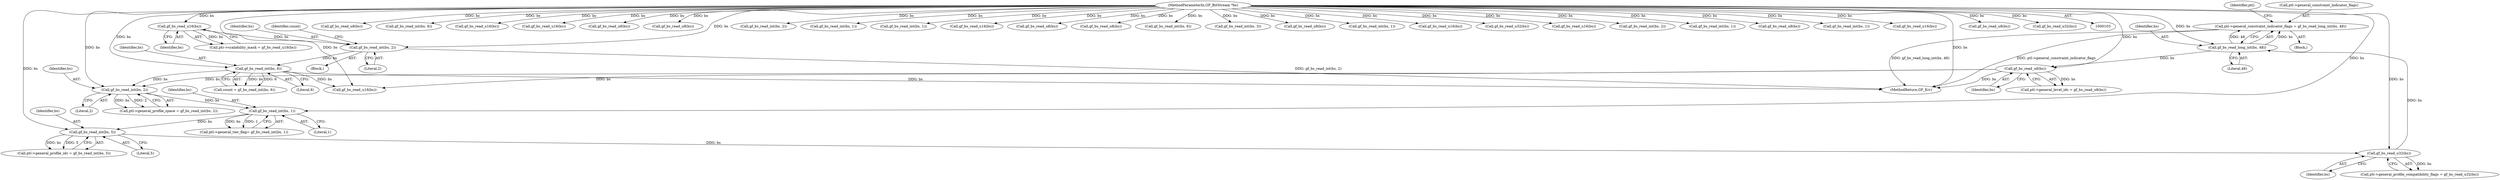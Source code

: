 digraph "0_gpac_90dc7f853d31b0a4e9441cba97feccf36d8b69a4@API" {
"1000181" [label="(Call,ptl->general_constraint_indicator_flags = gf_bs_read_long_int(bs, 48))"];
"1000185" [label="(Call,gf_bs_read_long_int(bs, 48))"];
"1000179" [label="(Call,gf_bs_read_u32(bs))"];
"1000172" [label="(Call,gf_bs_read_int(bs, 5))"];
"1000165" [label="(Call,gf_bs_read_int(bs, 1))"];
"1000158" [label="(Call,gf_bs_read_int(bs, 2))"];
"1000132" [label="(Call,gf_bs_read_int(bs, 6))"];
"1000127" [label="(Call,gf_bs_read_int(bs, 2))"];
"1000125" [label="(Call,gf_bs_read_u16(bs))"];
"1000105" [label="(MethodParameterIn,GF_BitStream *bs)"];
"1000192" [label="(Call,gf_bs_read_u8(bs))"];
"1000165" [label="(Call,gf_bs_read_int(bs, 1))"];
"1000106" [label="(Block,)"];
"1000271" [label="(Call,gf_bs_read_u8(bs))"];
"1000281" [label="(Call,gf_bs_read_int(bs, 6))"];
"1000316" [label="(Call,gf_bs_read_u16(bs))"];
"1000328" [label="(Call,gf_bs_read_u16(bs))"];
"1000445" [label="(Call,gf_bs_read_u8(bs))"];
"1000232" [label="(Call,gf_bs_read_u8(bs))"];
"1000505" [label="(MethodReturn,GF_Err)"];
"1000174" [label="(Literal,5)"];
"1000179" [label="(Call,gf_bs_read_u32(bs))"];
"1000393" [label="(Call,gf_bs_read_int(bs, 2))"];
"1000307" [label="(Call,gf_bs_read_int(bs, 1))"];
"1000180" [label="(Identifier,bs)"];
"1000126" [label="(Identifier,bs)"];
"1000166" [label="(Identifier,bs)"];
"1000144" [label="(Block,)"];
"1000293" [label="(Call,gf_bs_read_int(bs, 1))"];
"1000322" [label="(Call,gf_bs_read_u16(bs))"];
"1000192" [label="(Call,gf_bs_read_u8(bs))"];
"1000125" [label="(Call,gf_bs_read_u16(bs))"];
"1000160" [label="(Literal,2)"];
"1000187" [label="(Literal,48)"];
"1000173" [label="(Identifier,bs)"];
"1000496" [label="(Call,gf_bs_read_u8(bs))"];
"1000128" [label="(Identifier,bs)"];
"1000451" [label="(Call,gf_bs_read_u8(bs))"];
"1000386" [label="(Call,gf_bs_read_int(bs, 6))"];
"1000158" [label="(Call,gf_bs_read_int(bs, 2))"];
"1000133" [label="(Identifier,bs)"];
"1000348" [label="(Call,gf_bs_read_int(bs, 3))"];
"1000154" [label="(Call,ptl->general_profile_space = gf_bs_read_int(bs, 2))"];
"1000470" [label="(Call,gf_bs_read_u8(bs))"];
"1000186" [label="(Identifier,bs)"];
"1000352" [label="(Call,gf_bs_read_int(bs, 1))"];
"1000226" [label="(Call,gf_bs_read_u16(bs))"];
"1000181" [label="(Call,ptl->general_constraint_indicator_flags = gf_bs_read_long_int(bs, 48))"];
"1000193" [label="(Identifier,bs)"];
"1000131" [label="(Identifier,count)"];
"1000411" [label="(Call,gf_bs_read_u32(bs))"];
"1000190" [label="(Identifier,ptl)"];
"1000334" [label="(Call,gf_bs_read_u16(bs))"];
"1000129" [label="(Literal,2)"];
"1000167" [label="(Literal,1)"];
"1000121" [label="(Call,ptr->scalability_mask = gf_bs_read_u16(bs))"];
"1000340" [label="(Call,gf_bs_read_int(bs, 2))"];
"1000185" [label="(Call,gf_bs_read_long_int(bs, 48))"];
"1000360" [label="(Call,gf_bs_read_int(bs, 1))"];
"1000188" [label="(Call,ptl->general_level_idc = gf_bs_read_u8(bs))"];
"1000420" [label="(Call,gf_bs_read_u8(bs))"];
"1000105" [label="(MethodParameterIn,GF_BitStream *bs)"];
"1000130" [label="(Call,count = gf_bs_read_int(bs, 6))"];
"1000370" [label="(Call,gf_bs_read_int(bs, 1))"];
"1000384" [label="(Call,gf_bs_read_u16(bs))"];
"1000161" [label="(Call,ptl->general_tier_flag= gf_bs_read_int(bs, 1))"];
"1000134" [label="(Literal,6)"];
"1000201" [label="(Call,gf_bs_read_u16(bs))"];
"1000132" [label="(Call,gf_bs_read_int(bs, 6))"];
"1000127" [label="(Call,gf_bs_read_int(bs, 2))"];
"1000238" [label="(Call,gf_bs_read_u8(bs))"];
"1000175" [label="(Call,ptl->general_profile_compatibility_flags = gf_bs_read_u32(bs))"];
"1000405" [label="(Call,gf_bs_read_u32(bs))"];
"1000168" [label="(Call,ptl->general_profile_idc = gf_bs_read_int(bs, 5))"];
"1000159" [label="(Identifier,bs)"];
"1000182" [label="(Call,ptl->general_constraint_indicator_flags)"];
"1000172" [label="(Call,gf_bs_read_int(bs, 5))"];
"1000181" -> "1000144"  [label="AST: "];
"1000181" -> "1000185"  [label="CFG: "];
"1000182" -> "1000181"  [label="AST: "];
"1000185" -> "1000181"  [label="AST: "];
"1000190" -> "1000181"  [label="CFG: "];
"1000181" -> "1000505"  [label="DDG: ptl->general_constraint_indicator_flags"];
"1000181" -> "1000505"  [label="DDG: gf_bs_read_long_int(bs, 48)"];
"1000185" -> "1000181"  [label="DDG: bs"];
"1000185" -> "1000181"  [label="DDG: 48"];
"1000185" -> "1000187"  [label="CFG: "];
"1000186" -> "1000185"  [label="AST: "];
"1000187" -> "1000185"  [label="AST: "];
"1000179" -> "1000185"  [label="DDG: bs"];
"1000105" -> "1000185"  [label="DDG: bs"];
"1000185" -> "1000192"  [label="DDG: bs"];
"1000179" -> "1000175"  [label="AST: "];
"1000179" -> "1000180"  [label="CFG: "];
"1000180" -> "1000179"  [label="AST: "];
"1000175" -> "1000179"  [label="CFG: "];
"1000179" -> "1000175"  [label="DDG: bs"];
"1000172" -> "1000179"  [label="DDG: bs"];
"1000105" -> "1000179"  [label="DDG: bs"];
"1000172" -> "1000168"  [label="AST: "];
"1000172" -> "1000174"  [label="CFG: "];
"1000173" -> "1000172"  [label="AST: "];
"1000174" -> "1000172"  [label="AST: "];
"1000168" -> "1000172"  [label="CFG: "];
"1000172" -> "1000168"  [label="DDG: bs"];
"1000172" -> "1000168"  [label="DDG: 5"];
"1000165" -> "1000172"  [label="DDG: bs"];
"1000105" -> "1000172"  [label="DDG: bs"];
"1000165" -> "1000161"  [label="AST: "];
"1000165" -> "1000167"  [label="CFG: "];
"1000166" -> "1000165"  [label="AST: "];
"1000167" -> "1000165"  [label="AST: "];
"1000161" -> "1000165"  [label="CFG: "];
"1000165" -> "1000161"  [label="DDG: bs"];
"1000165" -> "1000161"  [label="DDG: 1"];
"1000158" -> "1000165"  [label="DDG: bs"];
"1000105" -> "1000165"  [label="DDG: bs"];
"1000158" -> "1000154"  [label="AST: "];
"1000158" -> "1000160"  [label="CFG: "];
"1000159" -> "1000158"  [label="AST: "];
"1000160" -> "1000158"  [label="AST: "];
"1000154" -> "1000158"  [label="CFG: "];
"1000158" -> "1000154"  [label="DDG: bs"];
"1000158" -> "1000154"  [label="DDG: 2"];
"1000132" -> "1000158"  [label="DDG: bs"];
"1000192" -> "1000158"  [label="DDG: bs"];
"1000105" -> "1000158"  [label="DDG: bs"];
"1000132" -> "1000130"  [label="AST: "];
"1000132" -> "1000134"  [label="CFG: "];
"1000133" -> "1000132"  [label="AST: "];
"1000134" -> "1000132"  [label="AST: "];
"1000130" -> "1000132"  [label="CFG: "];
"1000132" -> "1000505"  [label="DDG: bs"];
"1000132" -> "1000130"  [label="DDG: bs"];
"1000132" -> "1000130"  [label="DDG: 6"];
"1000127" -> "1000132"  [label="DDG: bs"];
"1000105" -> "1000132"  [label="DDG: bs"];
"1000132" -> "1000201"  [label="DDG: bs"];
"1000127" -> "1000106"  [label="AST: "];
"1000127" -> "1000129"  [label="CFG: "];
"1000128" -> "1000127"  [label="AST: "];
"1000129" -> "1000127"  [label="AST: "];
"1000131" -> "1000127"  [label="CFG: "];
"1000127" -> "1000505"  [label="DDG: gf_bs_read_int(bs, 2)"];
"1000125" -> "1000127"  [label="DDG: bs"];
"1000105" -> "1000127"  [label="DDG: bs"];
"1000125" -> "1000121"  [label="AST: "];
"1000125" -> "1000126"  [label="CFG: "];
"1000126" -> "1000125"  [label="AST: "];
"1000121" -> "1000125"  [label="CFG: "];
"1000125" -> "1000121"  [label="DDG: bs"];
"1000105" -> "1000125"  [label="DDG: bs"];
"1000105" -> "1000103"  [label="AST: "];
"1000105" -> "1000505"  [label="DDG: bs"];
"1000105" -> "1000192"  [label="DDG: bs"];
"1000105" -> "1000201"  [label="DDG: bs"];
"1000105" -> "1000226"  [label="DDG: bs"];
"1000105" -> "1000232"  [label="DDG: bs"];
"1000105" -> "1000238"  [label="DDG: bs"];
"1000105" -> "1000271"  [label="DDG: bs"];
"1000105" -> "1000281"  [label="DDG: bs"];
"1000105" -> "1000293"  [label="DDG: bs"];
"1000105" -> "1000307"  [label="DDG: bs"];
"1000105" -> "1000316"  [label="DDG: bs"];
"1000105" -> "1000322"  [label="DDG: bs"];
"1000105" -> "1000328"  [label="DDG: bs"];
"1000105" -> "1000334"  [label="DDG: bs"];
"1000105" -> "1000340"  [label="DDG: bs"];
"1000105" -> "1000348"  [label="DDG: bs"];
"1000105" -> "1000352"  [label="DDG: bs"];
"1000105" -> "1000360"  [label="DDG: bs"];
"1000105" -> "1000370"  [label="DDG: bs"];
"1000105" -> "1000384"  [label="DDG: bs"];
"1000105" -> "1000386"  [label="DDG: bs"];
"1000105" -> "1000393"  [label="DDG: bs"];
"1000105" -> "1000405"  [label="DDG: bs"];
"1000105" -> "1000411"  [label="DDG: bs"];
"1000105" -> "1000420"  [label="DDG: bs"];
"1000105" -> "1000445"  [label="DDG: bs"];
"1000105" -> "1000451"  [label="DDG: bs"];
"1000105" -> "1000470"  [label="DDG: bs"];
"1000105" -> "1000496"  [label="DDG: bs"];
"1000192" -> "1000188"  [label="AST: "];
"1000192" -> "1000193"  [label="CFG: "];
"1000193" -> "1000192"  [label="AST: "];
"1000188" -> "1000192"  [label="CFG: "];
"1000192" -> "1000505"  [label="DDG: bs"];
"1000192" -> "1000188"  [label="DDG: bs"];
"1000192" -> "1000201"  [label="DDG: bs"];
}
